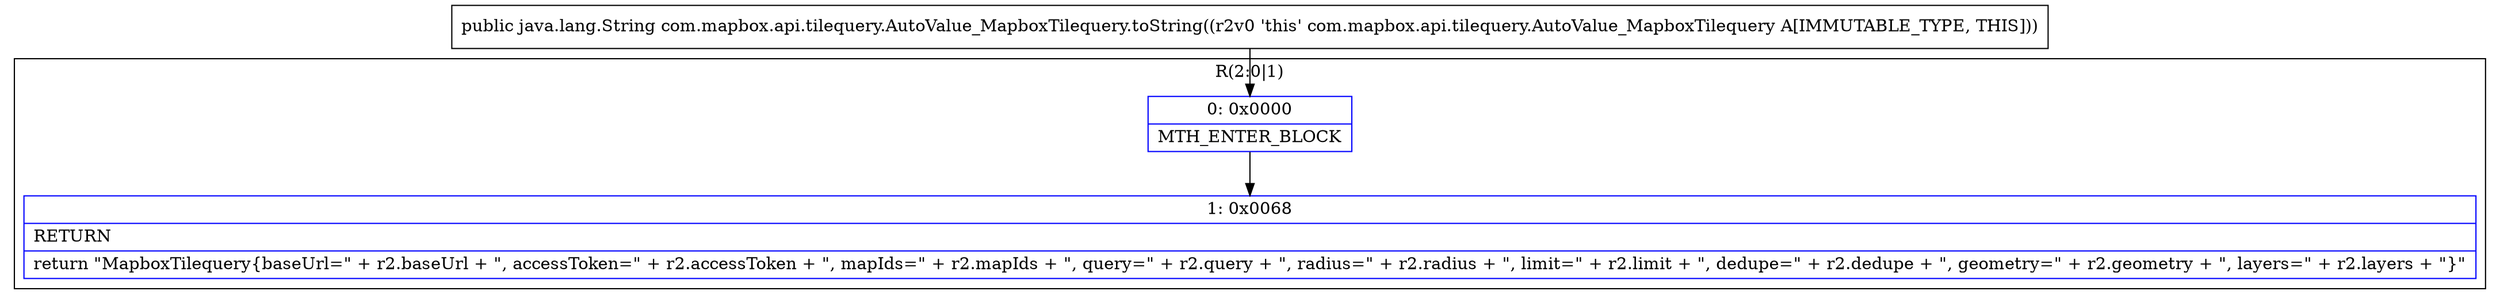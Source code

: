 digraph "CFG forcom.mapbox.api.tilequery.AutoValue_MapboxTilequery.toString()Ljava\/lang\/String;" {
subgraph cluster_Region_1708168747 {
label = "R(2:0|1)";
node [shape=record,color=blue];
Node_0 [shape=record,label="{0\:\ 0x0000|MTH_ENTER_BLOCK\l}"];
Node_1 [shape=record,label="{1\:\ 0x0068|RETURN\l|return \"MapboxTilequery\{baseUrl=\" + r2.baseUrl + \", accessToken=\" + r2.accessToken + \", mapIds=\" + r2.mapIds + \", query=\" + r2.query + \", radius=\" + r2.radius + \", limit=\" + r2.limit + \", dedupe=\" + r2.dedupe + \", geometry=\" + r2.geometry + \", layers=\" + r2.layers + \"\}\"\l}"];
}
MethodNode[shape=record,label="{public java.lang.String com.mapbox.api.tilequery.AutoValue_MapboxTilequery.toString((r2v0 'this' com.mapbox.api.tilequery.AutoValue_MapboxTilequery A[IMMUTABLE_TYPE, THIS])) }"];
MethodNode -> Node_0;
Node_0 -> Node_1;
}

